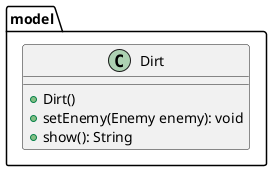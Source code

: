 @startuml
'https://plantuml.com/class-diagram

package model {
    class Dirt {
        + Dirt()
        + setEnemy(Enemy enemy): void
        + show(): String
    }
}

@enduml